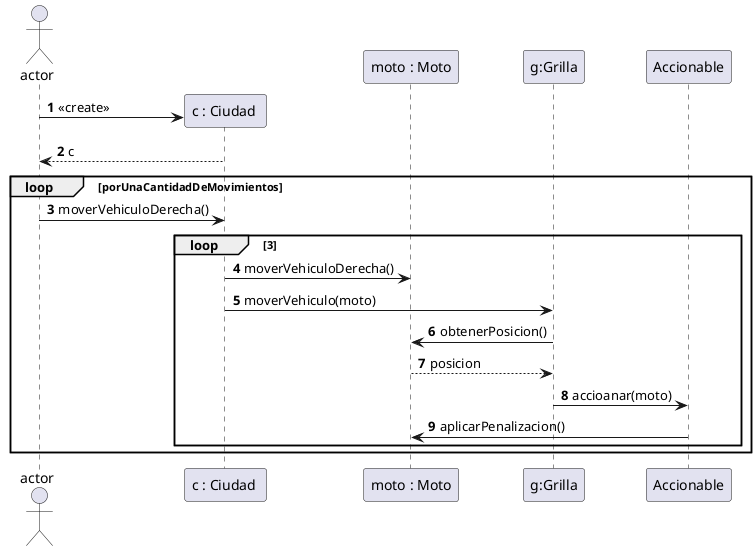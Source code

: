 @startuml
'https://plantuml.com/sequence-diagram

autonumber

actor actor
create "c : Ciudad "
actor -> "c : Ciudad ": <<create>>
"c : Ciudad "--> actor : c

loop porUnaCantidadDeMovimientos

actor  -> "c : Ciudad " : moverVehiculoDerecha()
loop 3
"c : Ciudad " -> "moto : Moto": moverVehiculoDerecha()
"c : Ciudad " -> "g:Grilla" : moverVehiculo(moto)
"g:Grilla" -> "moto : Moto" : obtenerPosicion()
"moto : Moto" --> "g:Grilla" : posicion
"g:Grilla" -> "Accionable" : accioanar(moto)
"Accionable" -> "moto : Moto" :aplicarPenalizacion()
end loop


end
@enduml